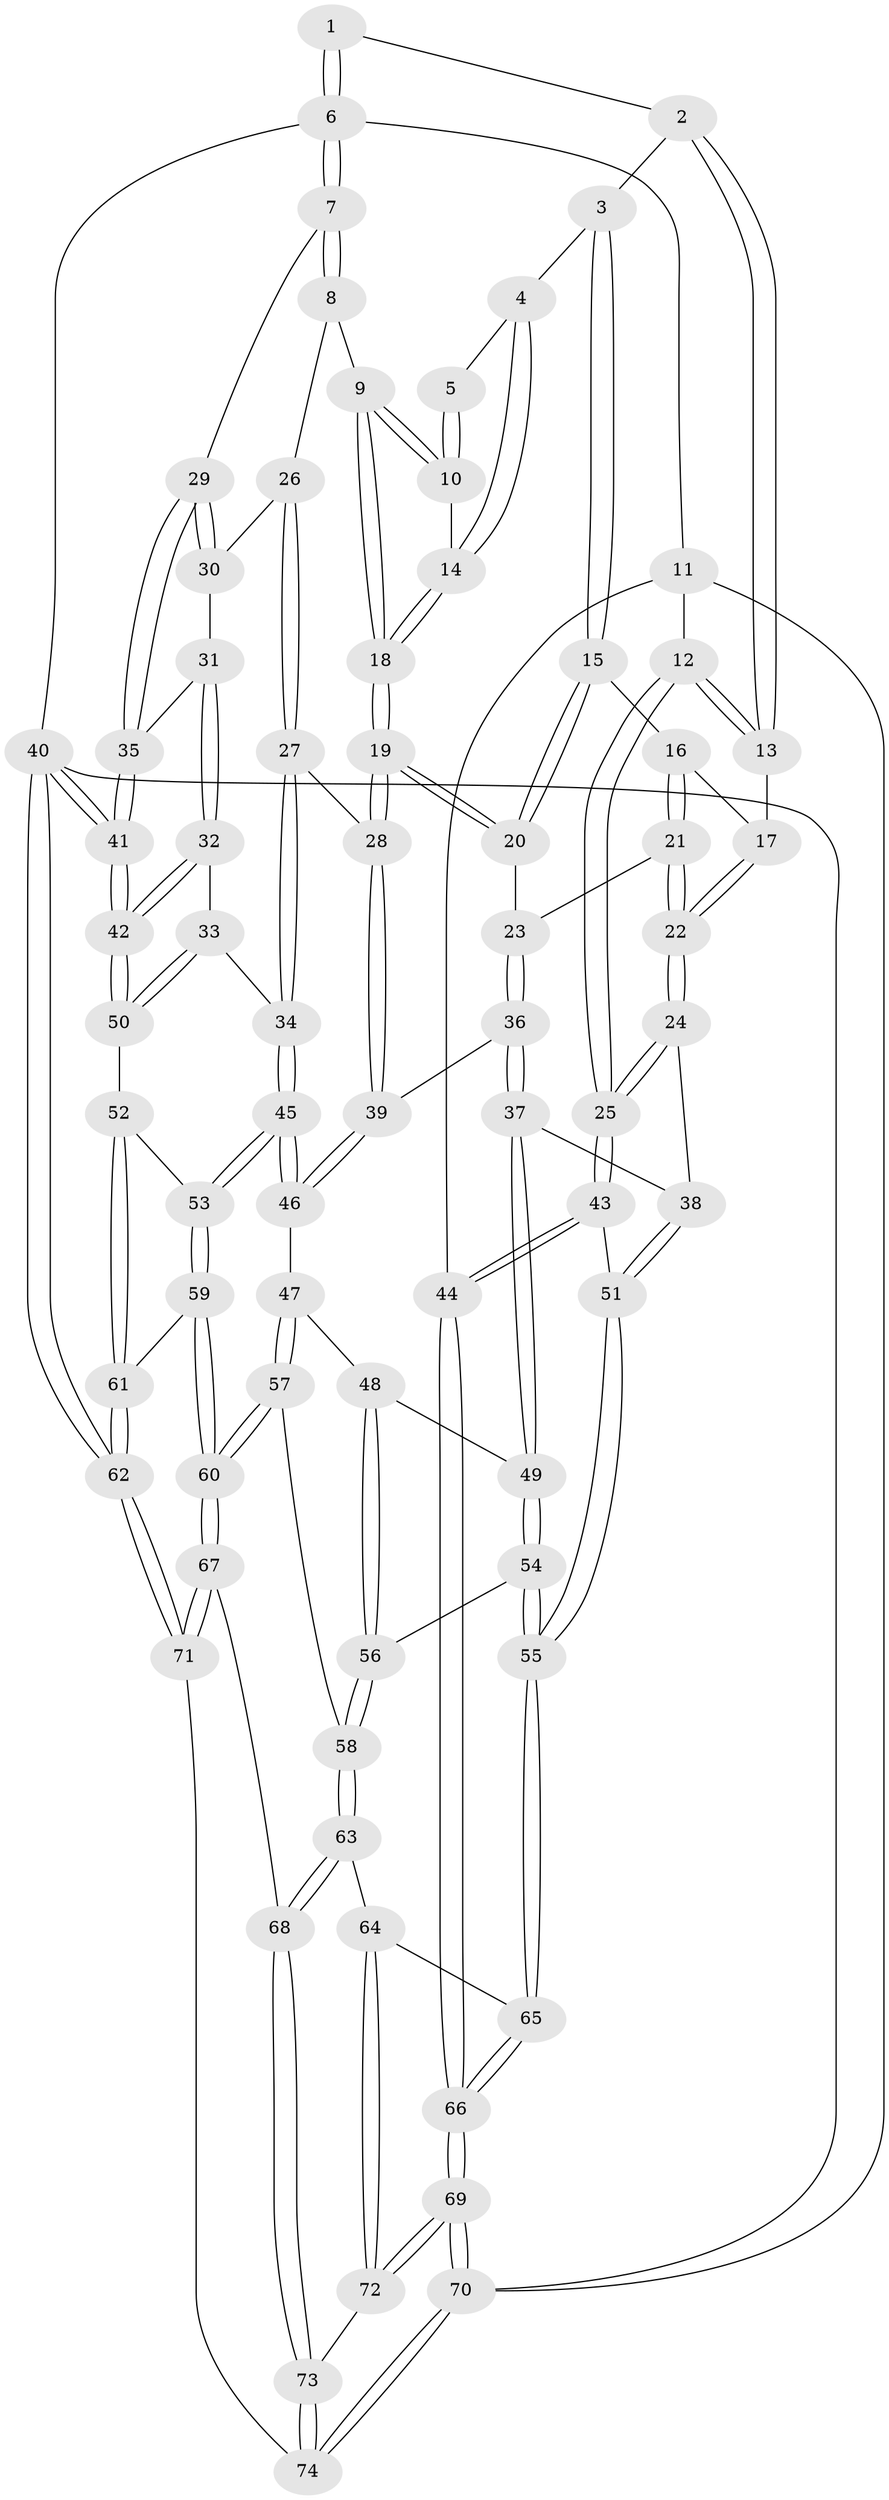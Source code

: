 // coarse degree distribution, {2: 0.05405405405405406, 4: 0.32432432432432434, 5: 0.2702702702702703, 3: 0.16216216216216217, 8: 0.05405405405405406, 7: 0.05405405405405406, 6: 0.08108108108108109}
// Generated by graph-tools (version 1.1) at 2025/05/03/04/25 22:05:46]
// undirected, 74 vertices, 182 edges
graph export_dot {
graph [start="1"]
  node [color=gray90,style=filled];
  1 [pos="+0.8976217175650673+0"];
  2 [pos="+0.517426202196568+0"];
  3 [pos="+0.5579642344101265+0.06368620423628103"];
  4 [pos="+0.6342994895021878+0.06248977464161544"];
  5 [pos="+0.7758301124790014+0"];
  6 [pos="+1+0"];
  7 [pos="+1+0"];
  8 [pos="+0.8235375269567433+0.17760812253245542"];
  9 [pos="+0.758777423768392+0.1508613928208909"];
  10 [pos="+0.7380255597602143+0.078967832107127"];
  11 [pos="+0+0"];
  12 [pos="+0+0"];
  13 [pos="+0.05055984475447899+0"];
  14 [pos="+0.6652135782356922+0.11880824408906214"];
  15 [pos="+0.5346285984211847+0.0978400093698642"];
  16 [pos="+0.3177008734040942+0.06455451963205648"];
  17 [pos="+0.1726545635382911+0"];
  18 [pos="+0.6619693121235002+0.18465553002788315"];
  19 [pos="+0.5968506263904965+0.27579620300068536"];
  20 [pos="+0.5736072152390782+0.26582590896862357"];
  21 [pos="+0.3751023152084607+0.22799914935491847"];
  22 [pos="+0.23384325922975846+0.35946907010943724"];
  23 [pos="+0.47322628552531437+0.27759685530242195"];
  24 [pos="+0.2304791205350462+0.3652213921057823"];
  25 [pos="+0.14796080448609678+0.39897735425415376"];
  26 [pos="+0.8094809341677063+0.26948306056362914"];
  27 [pos="+0.7039238143379658+0.3427763825006015"];
  28 [pos="+0.6101511346495017+0.29217313176323884"];
  29 [pos="+1+0"];
  30 [pos="+0.8763311716129456+0.29412128713131647"];
  31 [pos="+0.9080558039391974+0.32775218129620853"];
  32 [pos="+0.9430044252532025+0.3981950436847122"];
  33 [pos="+0.7597089047255854+0.41795280892174497"];
  34 [pos="+0.7268971392269511+0.40238208761484123"];
  35 [pos="+1+0"];
  36 [pos="+0.4219073565525067+0.3996155793218312"];
  37 [pos="+0.38708150764748994+0.44384338859829187"];
  38 [pos="+0.3512551169645929+0.43524127952695163"];
  39 [pos="+0.5469118549359872+0.4373291304696541"];
  40 [pos="+1+1"];
  41 [pos="+1+0.5228158592375255"];
  42 [pos="+1+0.5145921509493921"];
  43 [pos="+0.04436340275506544+0.5410809282967605"];
  44 [pos="+0+0.5877509905882768"];
  45 [pos="+0.6574630868069513+0.5523484249928965"];
  46 [pos="+0.5395009673413633+0.525432623347005"];
  47 [pos="+0.5353098287801645+0.5273207114859677"];
  48 [pos="+0.4624738764468324+0.5244586313301957"];
  49 [pos="+0.40868353288161907+0.4857048874807194"];
  50 [pos="+0.8766309772805069+0.5786310465556755"];
  51 [pos="+0.22440338670372192+0.6338666452131392"];
  52 [pos="+0.8362809422062253+0.6154978858112594"];
  53 [pos="+0.6575201405303484+0.5524637095398269"];
  54 [pos="+0.2838396084338982+0.636278307617467"];
  55 [pos="+0.23195111825938886+0.6395398565315964"];
  56 [pos="+0.4008070900316833+0.6690522887590544"];
  57 [pos="+0.5057477544010108+0.74545616680513"];
  58 [pos="+0.4042919301936437+0.6726301255845417"];
  59 [pos="+0.6275288753897001+0.7803929825307517"];
  60 [pos="+0.5525592043797171+0.8120334730855042"];
  61 [pos="+0.7921911492789236+0.7959019163915231"];
  62 [pos="+1+1"];
  63 [pos="+0.3005846868958402+0.8440606730569132"];
  64 [pos="+0.27967685810513904+0.8470059179139262"];
  65 [pos="+0.24888403216798077+0.8206987866750881"];
  66 [pos="+0+0.9822804827438164"];
  67 [pos="+0.5363050720735258+0.8434389277266366"];
  68 [pos="+0.4709940483906503+0.8472467904270922"];
  69 [pos="+0+1"];
  70 [pos="+0+1"];
  71 [pos="+0.5464334290264579+1"];
  72 [pos="+0.27833864520997337+0.8960394379327903"];
  73 [pos="+0.3122704197663624+0.9908725312710641"];
  74 [pos="+0.36245952225372724+1"];
  1 -- 2;
  1 -- 6;
  1 -- 6;
  2 -- 3;
  2 -- 13;
  2 -- 13;
  3 -- 4;
  3 -- 15;
  3 -- 15;
  4 -- 5;
  4 -- 14;
  4 -- 14;
  5 -- 10;
  5 -- 10;
  6 -- 7;
  6 -- 7;
  6 -- 11;
  6 -- 40;
  7 -- 8;
  7 -- 8;
  7 -- 29;
  8 -- 9;
  8 -- 26;
  9 -- 10;
  9 -- 10;
  9 -- 18;
  9 -- 18;
  10 -- 14;
  11 -- 12;
  11 -- 44;
  11 -- 70;
  12 -- 13;
  12 -- 13;
  12 -- 25;
  12 -- 25;
  13 -- 17;
  14 -- 18;
  14 -- 18;
  15 -- 16;
  15 -- 20;
  15 -- 20;
  16 -- 17;
  16 -- 21;
  16 -- 21;
  17 -- 22;
  17 -- 22;
  18 -- 19;
  18 -- 19;
  19 -- 20;
  19 -- 20;
  19 -- 28;
  19 -- 28;
  20 -- 23;
  21 -- 22;
  21 -- 22;
  21 -- 23;
  22 -- 24;
  22 -- 24;
  23 -- 36;
  23 -- 36;
  24 -- 25;
  24 -- 25;
  24 -- 38;
  25 -- 43;
  25 -- 43;
  26 -- 27;
  26 -- 27;
  26 -- 30;
  27 -- 28;
  27 -- 34;
  27 -- 34;
  28 -- 39;
  28 -- 39;
  29 -- 30;
  29 -- 30;
  29 -- 35;
  29 -- 35;
  30 -- 31;
  31 -- 32;
  31 -- 32;
  31 -- 35;
  32 -- 33;
  32 -- 42;
  32 -- 42;
  33 -- 34;
  33 -- 50;
  33 -- 50;
  34 -- 45;
  34 -- 45;
  35 -- 41;
  35 -- 41;
  36 -- 37;
  36 -- 37;
  36 -- 39;
  37 -- 38;
  37 -- 49;
  37 -- 49;
  38 -- 51;
  38 -- 51;
  39 -- 46;
  39 -- 46;
  40 -- 41;
  40 -- 41;
  40 -- 62;
  40 -- 62;
  40 -- 70;
  41 -- 42;
  41 -- 42;
  42 -- 50;
  42 -- 50;
  43 -- 44;
  43 -- 44;
  43 -- 51;
  44 -- 66;
  44 -- 66;
  45 -- 46;
  45 -- 46;
  45 -- 53;
  45 -- 53;
  46 -- 47;
  47 -- 48;
  47 -- 57;
  47 -- 57;
  48 -- 49;
  48 -- 56;
  48 -- 56;
  49 -- 54;
  49 -- 54;
  50 -- 52;
  51 -- 55;
  51 -- 55;
  52 -- 53;
  52 -- 61;
  52 -- 61;
  53 -- 59;
  53 -- 59;
  54 -- 55;
  54 -- 55;
  54 -- 56;
  55 -- 65;
  55 -- 65;
  56 -- 58;
  56 -- 58;
  57 -- 58;
  57 -- 60;
  57 -- 60;
  58 -- 63;
  58 -- 63;
  59 -- 60;
  59 -- 60;
  59 -- 61;
  60 -- 67;
  60 -- 67;
  61 -- 62;
  61 -- 62;
  62 -- 71;
  62 -- 71;
  63 -- 64;
  63 -- 68;
  63 -- 68;
  64 -- 65;
  64 -- 72;
  64 -- 72;
  65 -- 66;
  65 -- 66;
  66 -- 69;
  66 -- 69;
  67 -- 68;
  67 -- 71;
  67 -- 71;
  68 -- 73;
  68 -- 73;
  69 -- 70;
  69 -- 70;
  69 -- 72;
  69 -- 72;
  70 -- 74;
  70 -- 74;
  71 -- 74;
  72 -- 73;
  73 -- 74;
  73 -- 74;
}

